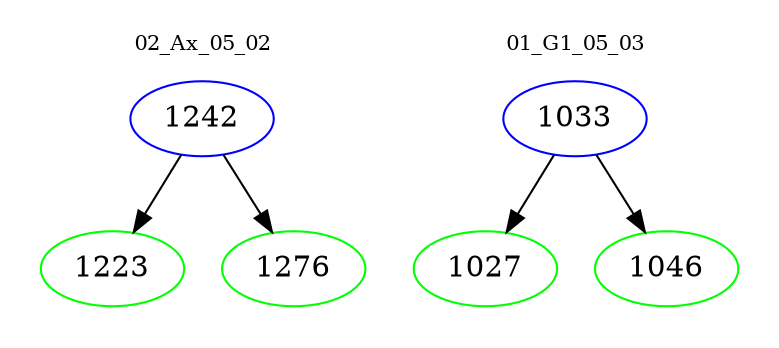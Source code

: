 digraph{
subgraph cluster_0 {
color = white
label = "02_Ax_05_02";
fontsize=10;
T0_1242 [label="1242", color="blue"]
T0_1242 -> T0_1223 [color="black"]
T0_1223 [label="1223", color="green"]
T0_1242 -> T0_1276 [color="black"]
T0_1276 [label="1276", color="green"]
}
subgraph cluster_1 {
color = white
label = "01_G1_05_03";
fontsize=10;
T1_1033 [label="1033", color="blue"]
T1_1033 -> T1_1027 [color="black"]
T1_1027 [label="1027", color="green"]
T1_1033 -> T1_1046 [color="black"]
T1_1046 [label="1046", color="green"]
}
}
